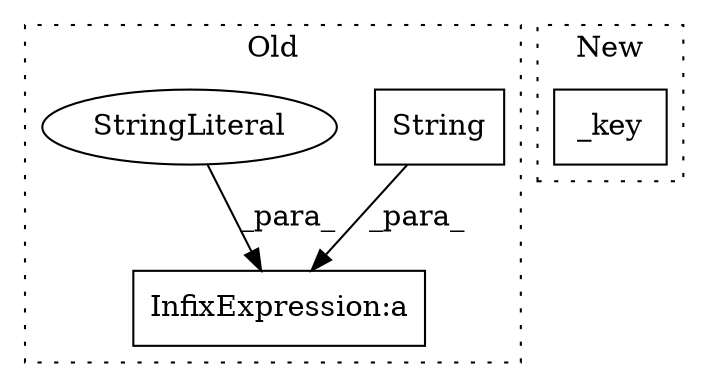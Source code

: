 digraph G {
subgraph cluster0 {
1 [label="String" a="32" s="711,719" l="7,1" shape="box"];
3 [label="InfixExpression:a" a="27" s="708" l="3" shape="box"];
4 [label="StringLiteral" a="45" s="705" l="3" shape="ellipse"];
label = "Old";
style="dotted";
}
subgraph cluster1 {
2 [label="_key" a="32" s="791,797" l="5,1" shape="box"];
label = "New";
style="dotted";
}
1 -> 3 [label="_para_"];
4 -> 3 [label="_para_"];
}